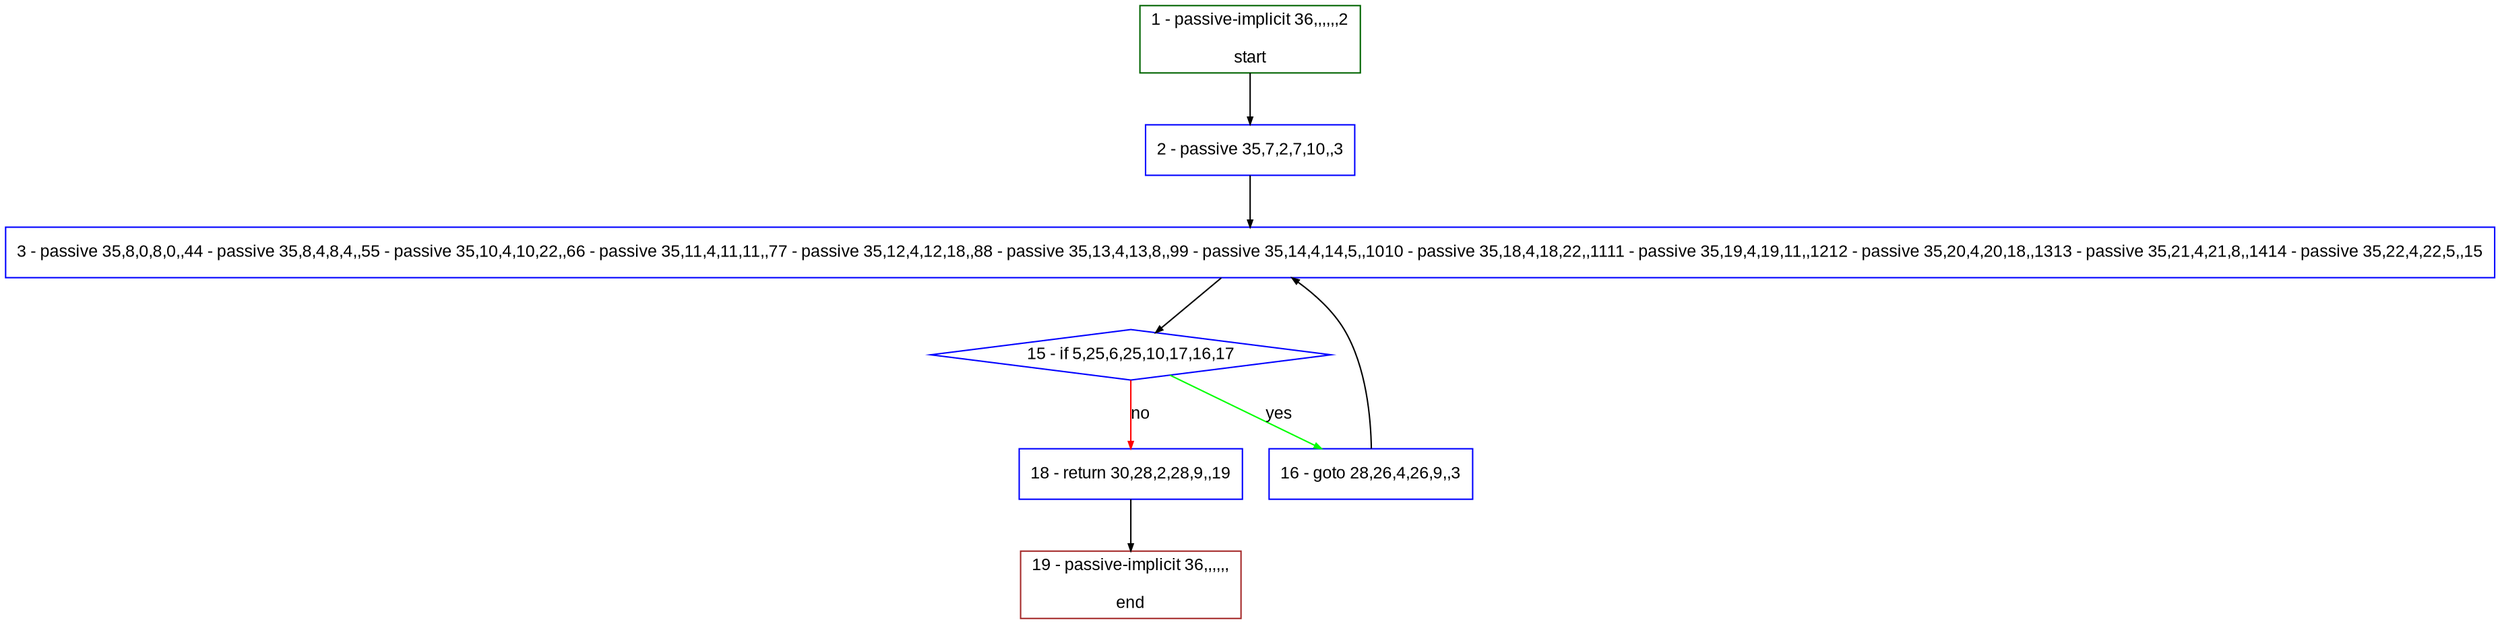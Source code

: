 digraph "" {
  graph [bgcolor="white", fillcolor="#FFFFCC", pack="true", packmode="clust", fontname="Arial", label="", fontsize="12", compound="true", style="rounded,filled"];
  node [node_initialized="no", fillcolor="white", fontname="Arial", label="", color="grey", fontsize="12", fixedsize="false", compound="true", shape="rectangle", style="filled"];
  edge [arrowtail="none", lhead="", fontcolor="black", fontname="Arial", label="", color="black", fontsize="12", arrowhead="normal", arrowsize="0.5", compound="true", ltail="", dir="forward"];
  __N1 [fillcolor="#ffffff", label="2 - passive 35,7,2,7,10,,3", color="#0000ff", shape="box", style="filled"];
  __N2 [fillcolor="#ffffff", label="1 - passive-implicit 36,,,,,,2\n\nstart", color="#006400", shape="box", style="filled"];
  __N3 [fillcolor="#ffffff", label="3 - passive 35,8,0,8,0,,44 - passive 35,8,4,8,4,,55 - passive 35,10,4,10,22,,66 - passive 35,11,4,11,11,,77 - passive 35,12,4,12,18,,88 - passive 35,13,4,13,8,,99 - passive 35,14,4,14,5,,1010 - passive 35,18,4,18,22,,1111 - passive 35,19,4,19,11,,1212 - passive 35,20,4,20,18,,1313 - passive 35,21,4,21,8,,1414 - passive 35,22,4,22,5,,15", color="#0000ff", shape="box", style="filled"];
  __N4 [fillcolor="#ffffff", label="15 - if 5,25,6,25,10,17,16,17", color="#0000ff", shape="diamond", style="filled"];
  __N5 [fillcolor="#ffffff", label="16 - goto 28,26,4,26,9,,3", color="#0000ff", shape="box", style="filled"];
  __N6 [fillcolor="#ffffff", label="18 - return 30,28,2,28,9,,19", color="#0000ff", shape="box", style="filled"];
  __N7 [fillcolor="#ffffff", label="19 - passive-implicit 36,,,,,,\n\nend", color="#a52a2a", shape="box", style="filled"];
  __N2 -> __N1 [arrowtail="none", color="#000000", label="", arrowhead="normal", dir="forward"];
  __N1 -> __N3 [arrowtail="none", color="#000000", label="", arrowhead="normal", dir="forward"];
  __N3 -> __N4 [arrowtail="none", color="#000000", label="", arrowhead="normal", dir="forward"];
  __N4 -> __N5 [arrowtail="none", color="#00ff00", label="yes", arrowhead="normal", dir="forward"];
  __N4 -> __N6 [arrowtail="none", color="#ff0000", label="no", arrowhead="normal", dir="forward"];
  __N5 -> __N3 [arrowtail="none", color="#000000", label="", arrowhead="normal", dir="forward"];
  __N6 -> __N7 [arrowtail="none", color="#000000", label="", arrowhead="normal", dir="forward"];
}

